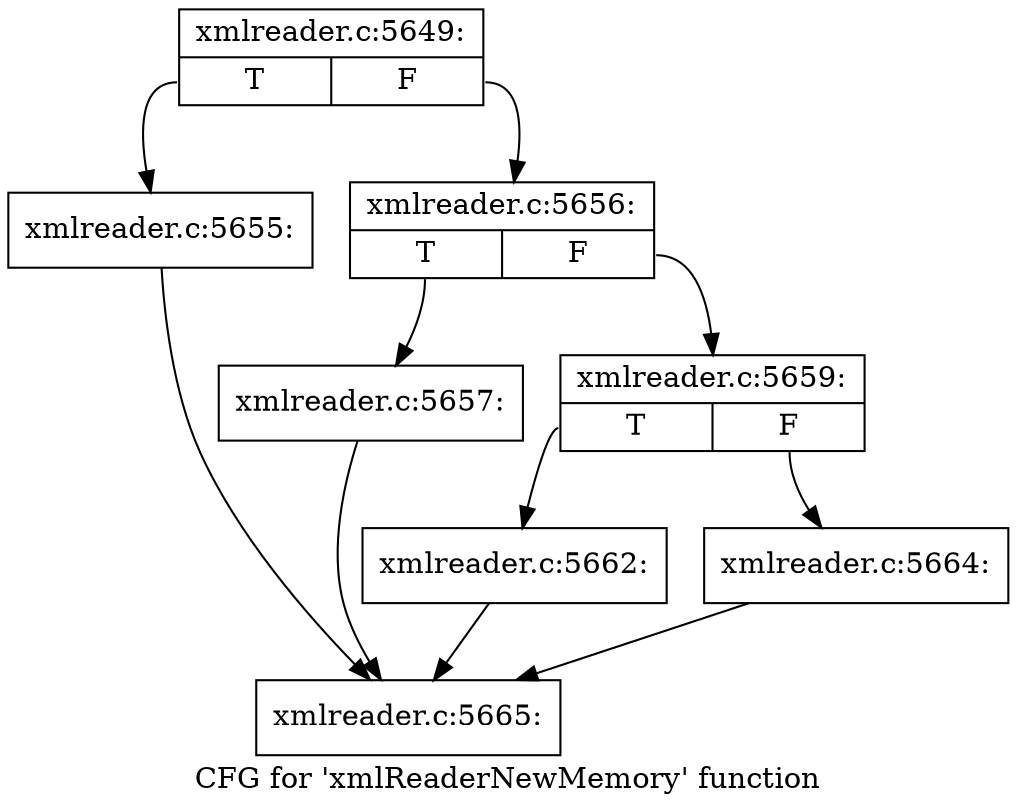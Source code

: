 digraph "CFG for 'xmlReaderNewMemory' function" {
	label="CFG for 'xmlReaderNewMemory' function";

	Node0x4937800 [shape=record,label="{xmlreader.c:5649:|{<s0>T|<s1>F}}"];
	Node0x4937800:s0 -> Node0x493b1d0;
	Node0x4937800:s1 -> Node0x493b220;
	Node0x493b1d0 [shape=record,label="{xmlreader.c:5655:}"];
	Node0x493b1d0 -> Node0x4937880;
	Node0x493b220 [shape=record,label="{xmlreader.c:5656:|{<s0>T|<s1>F}}"];
	Node0x493b220:s0 -> Node0x493b6e0;
	Node0x493b220:s1 -> Node0x493b730;
	Node0x493b6e0 [shape=record,label="{xmlreader.c:5657:}"];
	Node0x493b6e0 -> Node0x4937880;
	Node0x493b730 [shape=record,label="{xmlreader.c:5659:|{<s0>T|<s1>F}}"];
	Node0x493b730:s0 -> Node0x493bf10;
	Node0x493b730:s1 -> Node0x493bf60;
	Node0x493bf10 [shape=record,label="{xmlreader.c:5662:}"];
	Node0x493bf10 -> Node0x4937880;
	Node0x493bf60 [shape=record,label="{xmlreader.c:5664:}"];
	Node0x493bf60 -> Node0x4937880;
	Node0x4937880 [shape=record,label="{xmlreader.c:5665:}"];
}
